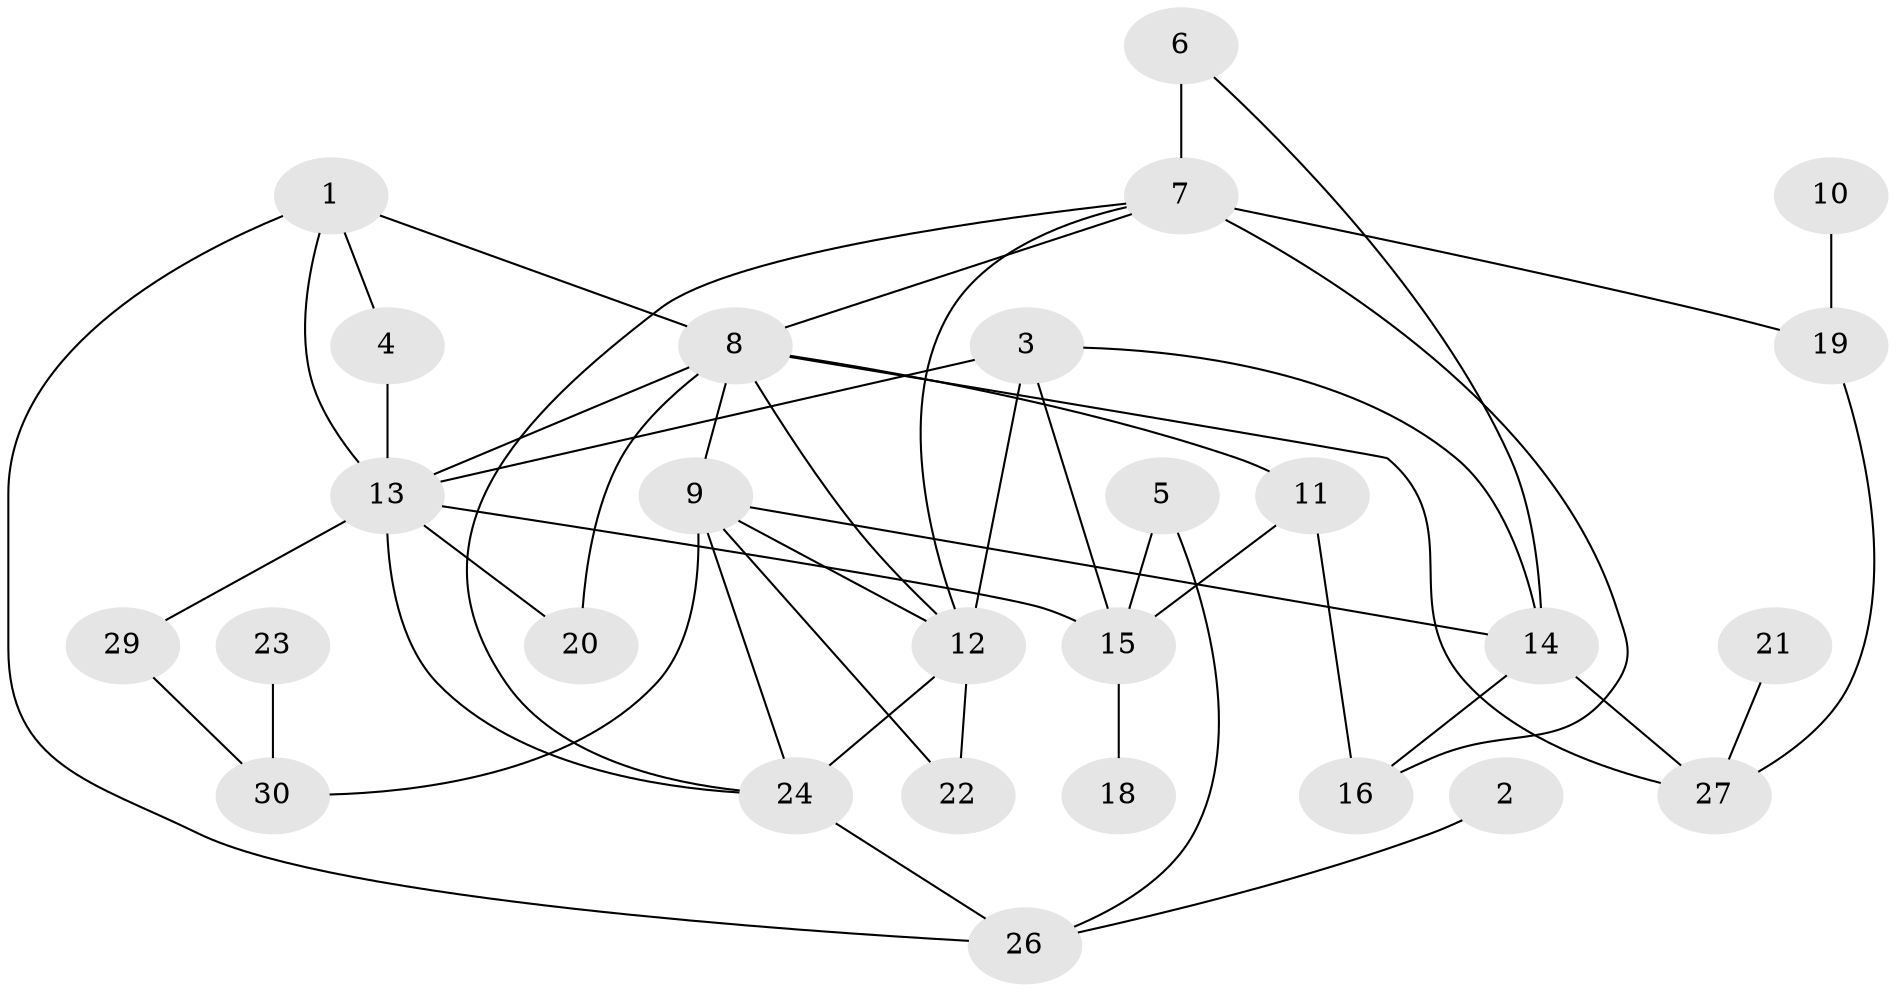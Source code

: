 // original degree distribution, {2: 0.2833333333333333, 4: 0.21666666666666667, 5: 0.05, 1: 0.15, 3: 0.21666666666666667, 0: 0.05, 7: 0.016666666666666666, 6: 0.016666666666666666}
// Generated by graph-tools (version 1.1) at 2025/33/03/09/25 02:33:30]
// undirected, 27 vertices, 47 edges
graph export_dot {
graph [start="1"]
  node [color=gray90,style=filled];
  1;
  2;
  3;
  4;
  5;
  6;
  7;
  8;
  9;
  10;
  11;
  12;
  13;
  14;
  15;
  16;
  18;
  19;
  20;
  21;
  22;
  23;
  24;
  26;
  27;
  29;
  30;
  1 -- 4 [weight=1.0];
  1 -- 8 [weight=1.0];
  1 -- 13 [weight=1.0];
  1 -- 26 [weight=1.0];
  2 -- 26 [weight=1.0];
  3 -- 12 [weight=1.0];
  3 -- 13 [weight=1.0];
  3 -- 14 [weight=1.0];
  3 -- 15 [weight=1.0];
  4 -- 13 [weight=1.0];
  5 -- 15 [weight=1.0];
  5 -- 26 [weight=1.0];
  6 -- 7 [weight=2.0];
  6 -- 14 [weight=1.0];
  7 -- 8 [weight=1.0];
  7 -- 12 [weight=1.0];
  7 -- 16 [weight=1.0];
  7 -- 19 [weight=1.0];
  7 -- 24 [weight=1.0];
  8 -- 9 [weight=1.0];
  8 -- 11 [weight=1.0];
  8 -- 12 [weight=1.0];
  8 -- 13 [weight=1.0];
  8 -- 20 [weight=1.0];
  8 -- 27 [weight=1.0];
  9 -- 12 [weight=1.0];
  9 -- 14 [weight=1.0];
  9 -- 22 [weight=1.0];
  9 -- 24 [weight=1.0];
  9 -- 30 [weight=1.0];
  10 -- 19 [weight=1.0];
  11 -- 15 [weight=1.0];
  11 -- 16 [weight=1.0];
  12 -- 22 [weight=1.0];
  12 -- 24 [weight=2.0];
  13 -- 15 [weight=1.0];
  13 -- 20 [weight=2.0];
  13 -- 24 [weight=1.0];
  13 -- 29 [weight=2.0];
  14 -- 16 [weight=1.0];
  14 -- 27 [weight=1.0];
  15 -- 18 [weight=1.0];
  19 -- 27 [weight=1.0];
  21 -- 27 [weight=1.0];
  23 -- 30 [weight=1.0];
  24 -- 26 [weight=1.0];
  29 -- 30 [weight=1.0];
}
